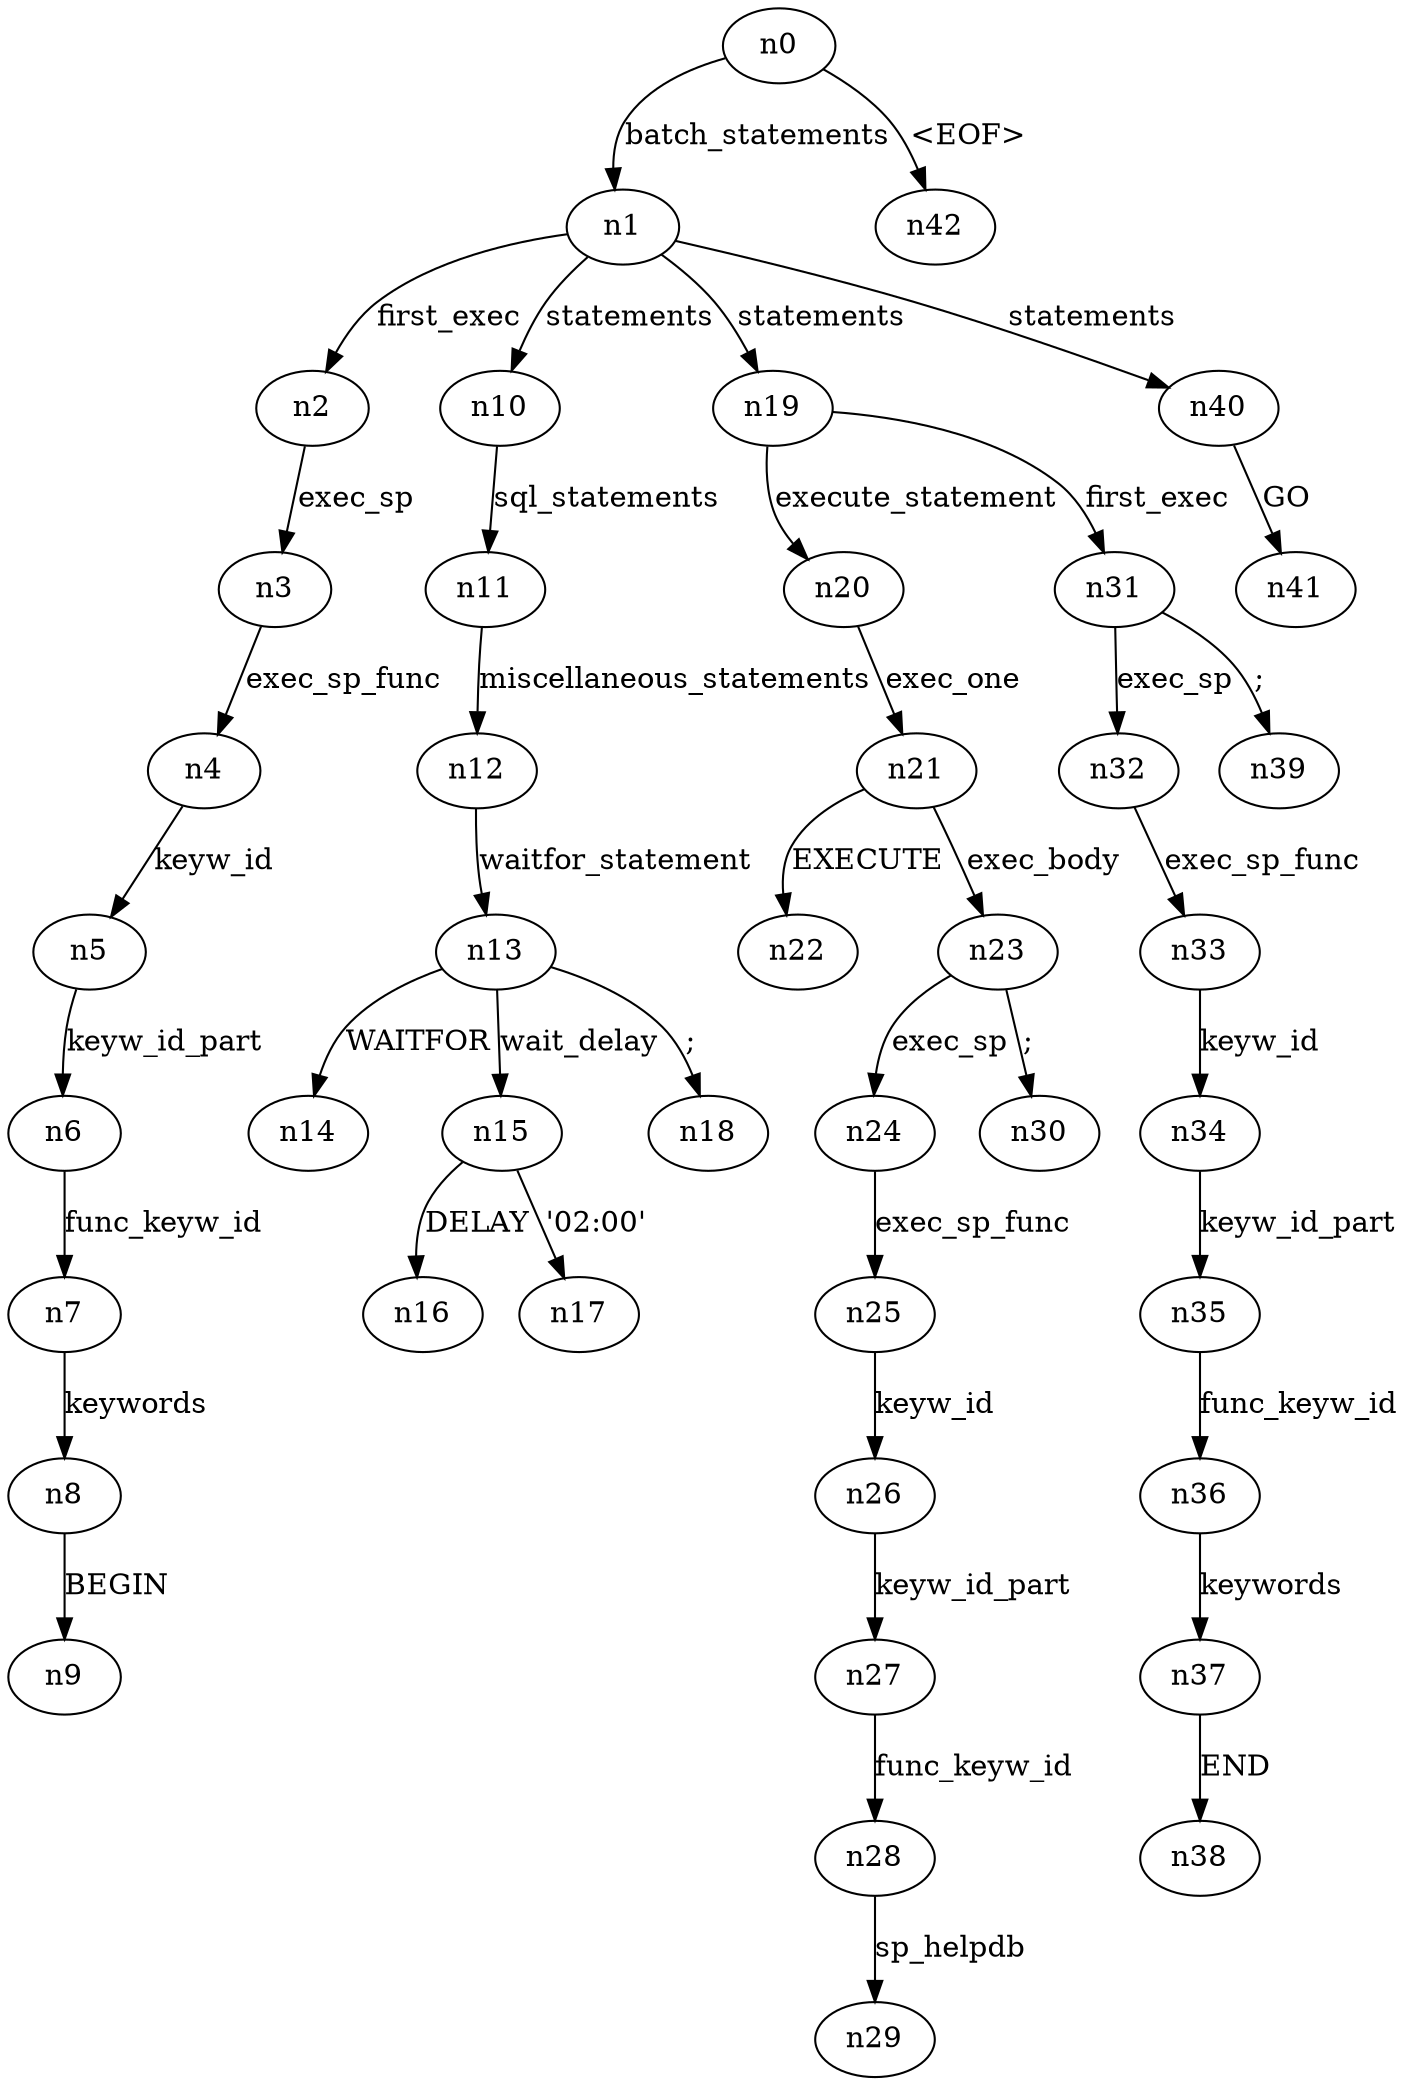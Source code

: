 digraph ParseTree {
  n0 -> n1 [label="batch_statements"];
  n1 -> n2 [label="first_exec"];
  n2 -> n3 [label="exec_sp"];
  n3 -> n4 [label="exec_sp_func"];
  n4 -> n5 [label="keyw_id"];
  n5 -> n6 [label="keyw_id_part"];
  n6 -> n7 [label="func_keyw_id"];
  n7 -> n8 [label="keywords"];
  n8 -> n9 [label="BEGIN"];
  n1 -> n10 [label="statements"];
  n10 -> n11 [label="sql_statements"];
  n11 -> n12 [label="miscellaneous_statements"];
  n12 -> n13 [label="waitfor_statement"];
  n13 -> n14 [label="WAITFOR"];
  n13 -> n15 [label="wait_delay"];
  n15 -> n16 [label="DELAY"];
  n15 -> n17 [label="'02:00'"];
  n13 -> n18 [label=";"];
  n1 -> n19 [label="statements"];
  n19 -> n20 [label="execute_statement"];
  n20 -> n21 [label="exec_one"];
  n21 -> n22 [label="EXECUTE"];
  n21 -> n23 [label="exec_body"];
  n23 -> n24 [label="exec_sp"];
  n24 -> n25 [label="exec_sp_func"];
  n25 -> n26 [label="keyw_id"];
  n26 -> n27 [label="keyw_id_part"];
  n27 -> n28 [label="func_keyw_id"];
  n28 -> n29 [label="sp_helpdb"];
  n23 -> n30 [label=";"];
  n19 -> n31 [label="first_exec"];
  n31 -> n32 [label="exec_sp"];
  n32 -> n33 [label="exec_sp_func"];
  n33 -> n34 [label="keyw_id"];
  n34 -> n35 [label="keyw_id_part"];
  n35 -> n36 [label="func_keyw_id"];
  n36 -> n37 [label="keywords"];
  n37 -> n38 [label="END"];
  n31 -> n39 [label=";"];
  n1 -> n40 [label="statements"];
  n40 -> n41 [label="GO"];
  n0 -> n42 [label="<EOF>"];
}